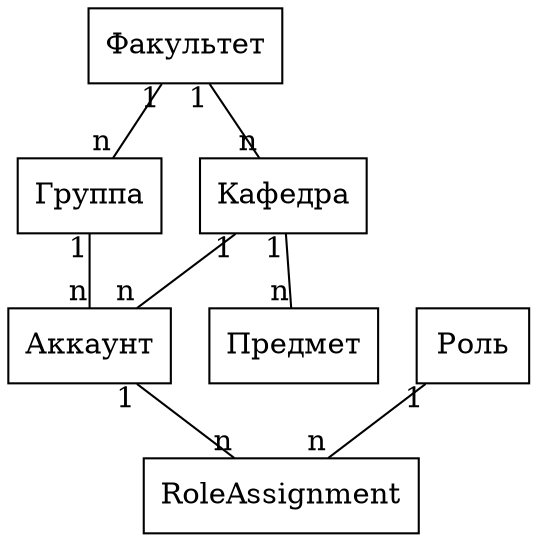 digraph G {
	node [shape="box"];
	edge [arrowhead=none,arrowtail=none];
	{
		edge[headlabel="n",taillabel="1"];
		Факультет->Группа->Аккаунт->RoleAssignment;
		Факультет->Кафедра->Предмет;
		Кафедра->Аккаунт;
		Роль->RoleAssignment;
	}
}
